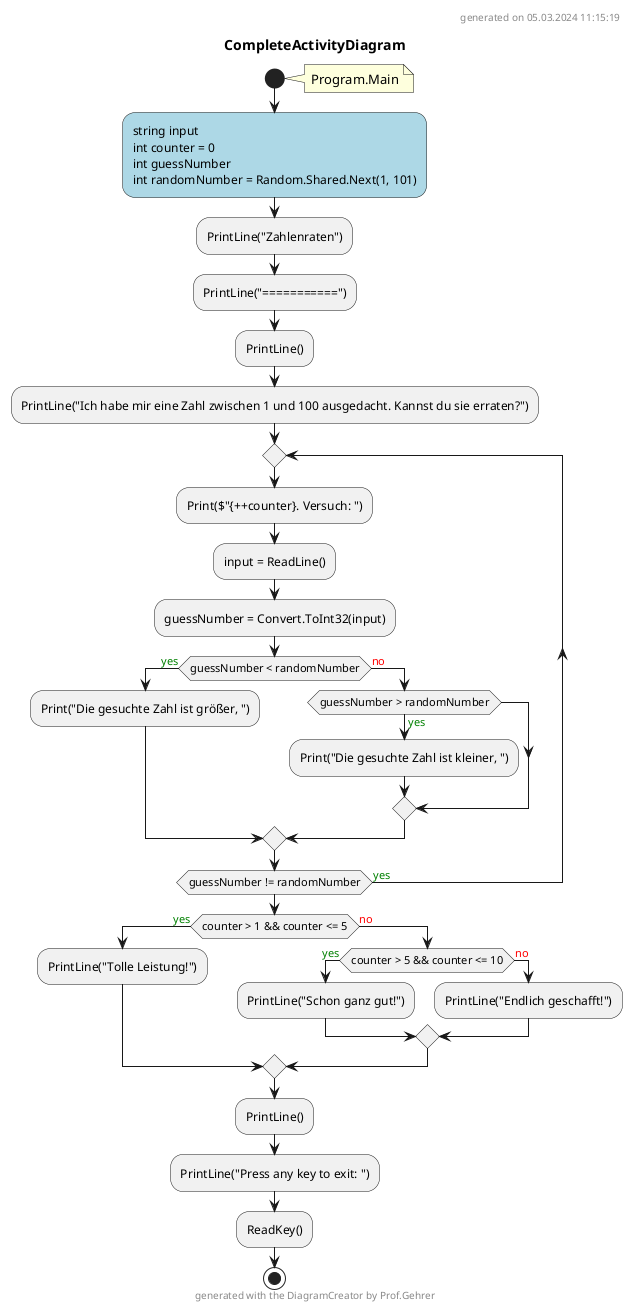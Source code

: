 @startuml CompleteActivityDiagram
header
generated on 05.03.2024 11:15:19
end header
title CompleteActivityDiagram
start
note right:  Program.Main
#LightBlue:string input
int counter = 0
int guessNumber
int randomNumber = Random.Shared.Next(1, 101);
:PrintLine("Zahlenraten");
:PrintLine("===========");
:PrintLine();
:PrintLine("Ich habe mir eine Zahl zwischen 1 und 100 ausgedacht. Kannst du sie erraten?");
repeat
    :Print($"{++counter}. Versuch: ");
    :input = ReadLine();
    :guessNumber = Convert.ToInt32(input);
    if (guessNumber < randomNumber) then (<color:green>yes)
        :Print("Die gesuchte Zahl ist größer, ");
      else (<color:red>no)
        if (guessNumber > randomNumber) then (<color:green>yes)
            :Print("Die gesuchte Zahl ist kleiner, ");
        endif
    endif
repeat while (guessNumber != randomNumber) is (<color:green>yes)
if (counter > 1 && counter <= 5) then (<color:green>yes)
    :PrintLine("Tolle Leistung!");
  else (<color:red>no)
    if (counter > 5 && counter <= 10) then (<color:green>yes)
        :PrintLine("Schon ganz gut!");
      else (<color:red>no)
          :PrintLine("Endlich geschafft!");
    endif
endif
:PrintLine();
:PrintLine("Press any key to exit: ");
:ReadKey();
footer
generated with the DiagramCreator by Prof.Gehrer
end footer
stop
footer
generated with the DiagramCreator by Prof.Gehrer
end footer
@enduml
